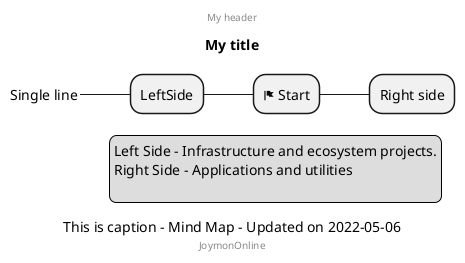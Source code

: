 @startmindmap
center header
My header
endheader
title My title
center footer JoymonOnline
* <&flag> Start
** Right side
Left Side
** LeftSide
***_ Single line

legend right
Left Side - Infrastructure and ecosystem projects.
Right Side - Applications and utilities
  
endlegend
caption This is caption - Mind Map - Updated on 2022-05-06

@endmindmap